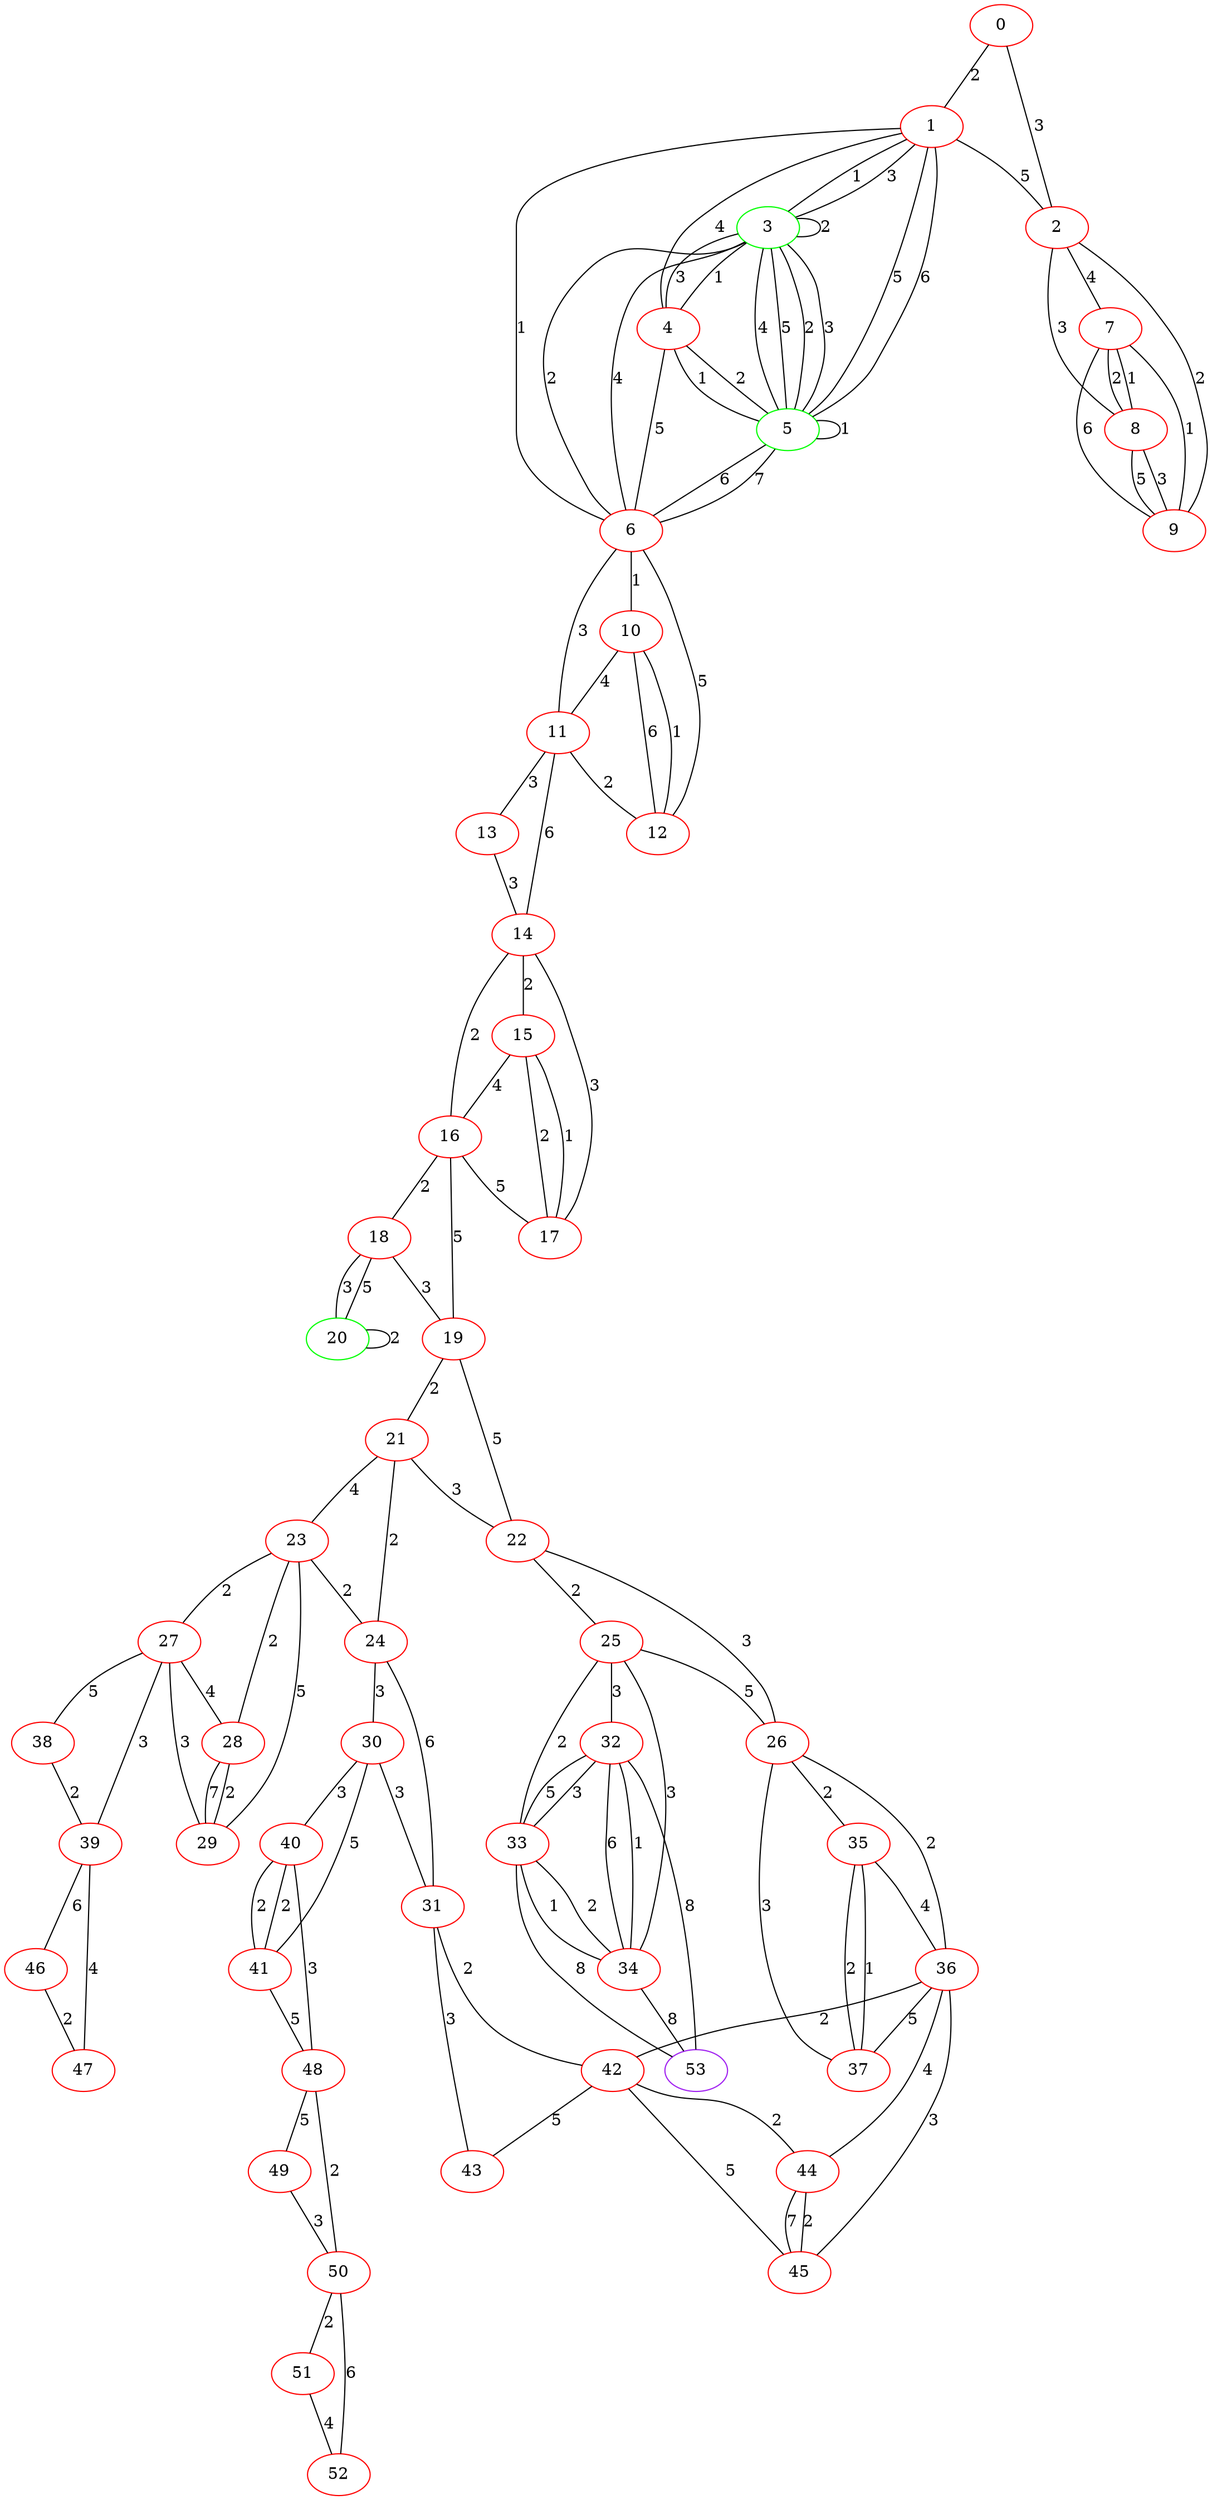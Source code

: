 graph "" {
0 [color=red, weight=1];
1 [color=red, weight=1];
2 [color=red, weight=1];
3 [color=green, weight=2];
4 [color=red, weight=1];
5 [color=green, weight=2];
6 [color=red, weight=1];
7 [color=red, weight=1];
8 [color=red, weight=1];
9 [color=red, weight=1];
10 [color=red, weight=1];
11 [color=red, weight=1];
12 [color=red, weight=1];
13 [color=red, weight=1];
14 [color=red, weight=1];
15 [color=red, weight=1];
16 [color=red, weight=1];
17 [color=red, weight=1];
18 [color=red, weight=1];
19 [color=red, weight=1];
20 [color=green, weight=2];
21 [color=red, weight=1];
22 [color=red, weight=1];
23 [color=red, weight=1];
24 [color=red, weight=1];
25 [color=red, weight=1];
26 [color=red, weight=1];
27 [color=red, weight=1];
28 [color=red, weight=1];
29 [color=red, weight=1];
30 [color=red, weight=1];
31 [color=red, weight=1];
32 [color=red, weight=1];
33 [color=red, weight=1];
34 [color=red, weight=1];
35 [color=red, weight=1];
36 [color=red, weight=1];
37 [color=red, weight=1];
38 [color=red, weight=1];
39 [color=red, weight=1];
40 [color=red, weight=1];
41 [color=red, weight=1];
42 [color=red, weight=1];
43 [color=red, weight=1];
44 [color=red, weight=1];
45 [color=red, weight=1];
46 [color=red, weight=1];
47 [color=red, weight=1];
48 [color=red, weight=1];
49 [color=red, weight=1];
50 [color=red, weight=1];
51 [color=red, weight=1];
52 [color=red, weight=1];
53 [color=purple, weight=4];
0 -- 1  [key=0, label=2];
0 -- 2  [key=0, label=3];
1 -- 2  [key=0, label=5];
1 -- 3  [key=0, label=1];
1 -- 3  [key=1, label=3];
1 -- 4  [key=0, label=4];
1 -- 5  [key=0, label=5];
1 -- 5  [key=1, label=6];
1 -- 6  [key=0, label=1];
2 -- 9  [key=0, label=2];
2 -- 8  [key=0, label=3];
2 -- 7  [key=0, label=4];
3 -- 3  [key=0, label=2];
3 -- 4  [key=0, label=3];
3 -- 4  [key=1, label=1];
3 -- 5  [key=0, label=4];
3 -- 5  [key=1, label=5];
3 -- 5  [key=2, label=2];
3 -- 5  [key=3, label=3];
3 -- 6  [key=0, label=2];
3 -- 6  [key=1, label=4];
4 -- 5  [key=0, label=1];
4 -- 5  [key=1, label=2];
4 -- 6  [key=0, label=5];
5 -- 5  [key=0, label=1];
5 -- 6  [key=0, label=6];
5 -- 6  [key=1, label=7];
6 -- 10  [key=0, label=1];
6 -- 11  [key=0, label=3];
6 -- 12  [key=0, label=5];
7 -- 8  [key=0, label=2];
7 -- 8  [key=1, label=1];
7 -- 9  [key=0, label=1];
7 -- 9  [key=1, label=6];
8 -- 9  [key=0, label=3];
8 -- 9  [key=1, label=5];
10 -- 11  [key=0, label=4];
10 -- 12  [key=0, label=6];
10 -- 12  [key=1, label=1];
11 -- 14  [key=0, label=6];
11 -- 12  [key=0, label=2];
11 -- 13  [key=0, label=3];
13 -- 14  [key=0, label=3];
14 -- 16  [key=0, label=2];
14 -- 17  [key=0, label=3];
14 -- 15  [key=0, label=2];
15 -- 16  [key=0, label=4];
15 -- 17  [key=0, label=2];
15 -- 17  [key=1, label=1];
16 -- 17  [key=0, label=5];
16 -- 18  [key=0, label=2];
16 -- 19  [key=0, label=5];
18 -- 19  [key=0, label=3];
18 -- 20  [key=0, label=3];
18 -- 20  [key=1, label=5];
19 -- 21  [key=0, label=2];
19 -- 22  [key=0, label=5];
20 -- 20  [key=0, label=2];
21 -- 24  [key=0, label=2];
21 -- 22  [key=0, label=3];
21 -- 23  [key=0, label=4];
22 -- 25  [key=0, label=2];
22 -- 26  [key=0, label=3];
23 -- 24  [key=0, label=2];
23 -- 27  [key=0, label=2];
23 -- 28  [key=0, label=2];
23 -- 29  [key=0, label=5];
24 -- 30  [key=0, label=3];
24 -- 31  [key=0, label=6];
25 -- 32  [key=0, label=3];
25 -- 33  [key=0, label=2];
25 -- 26  [key=0, label=5];
25 -- 34  [key=0, label=3];
26 -- 35  [key=0, label=2];
26 -- 36  [key=0, label=2];
26 -- 37  [key=0, label=3];
27 -- 39  [key=0, label=3];
27 -- 28  [key=0, label=4];
27 -- 29  [key=0, label=3];
27 -- 38  [key=0, label=5];
28 -- 29  [key=0, label=7];
28 -- 29  [key=1, label=2];
30 -- 40  [key=0, label=3];
30 -- 41  [key=0, label=5];
30 -- 31  [key=0, label=3];
31 -- 42  [key=0, label=2];
31 -- 43  [key=0, label=3];
32 -- 34  [key=0, label=6];
32 -- 34  [key=1, label=1];
32 -- 53  [key=0, label=8];
32 -- 33  [key=0, label=5];
32 -- 33  [key=1, label=3];
33 -- 34  [key=0, label=1];
33 -- 34  [key=1, label=2];
33 -- 53  [key=0, label=8];
34 -- 53  [key=0, label=8];
35 -- 36  [key=0, label=4];
35 -- 37  [key=0, label=2];
35 -- 37  [key=1, label=1];
36 -- 37  [key=0, label=5];
36 -- 42  [key=0, label=2];
36 -- 44  [key=0, label=4];
36 -- 45  [key=0, label=3];
38 -- 39  [key=0, label=2];
39 -- 46  [key=0, label=6];
39 -- 47  [key=0, label=4];
40 -- 48  [key=0, label=3];
40 -- 41  [key=0, label=2];
40 -- 41  [key=1, label=2];
41 -- 48  [key=0, label=5];
42 -- 44  [key=0, label=2];
42 -- 43  [key=0, label=5];
42 -- 45  [key=0, label=5];
44 -- 45  [key=0, label=2];
44 -- 45  [key=1, label=7];
46 -- 47  [key=0, label=2];
48 -- 49  [key=0, label=5];
48 -- 50  [key=0, label=2];
49 -- 50  [key=0, label=3];
50 -- 51  [key=0, label=2];
50 -- 52  [key=0, label=6];
51 -- 52  [key=0, label=4];
}
